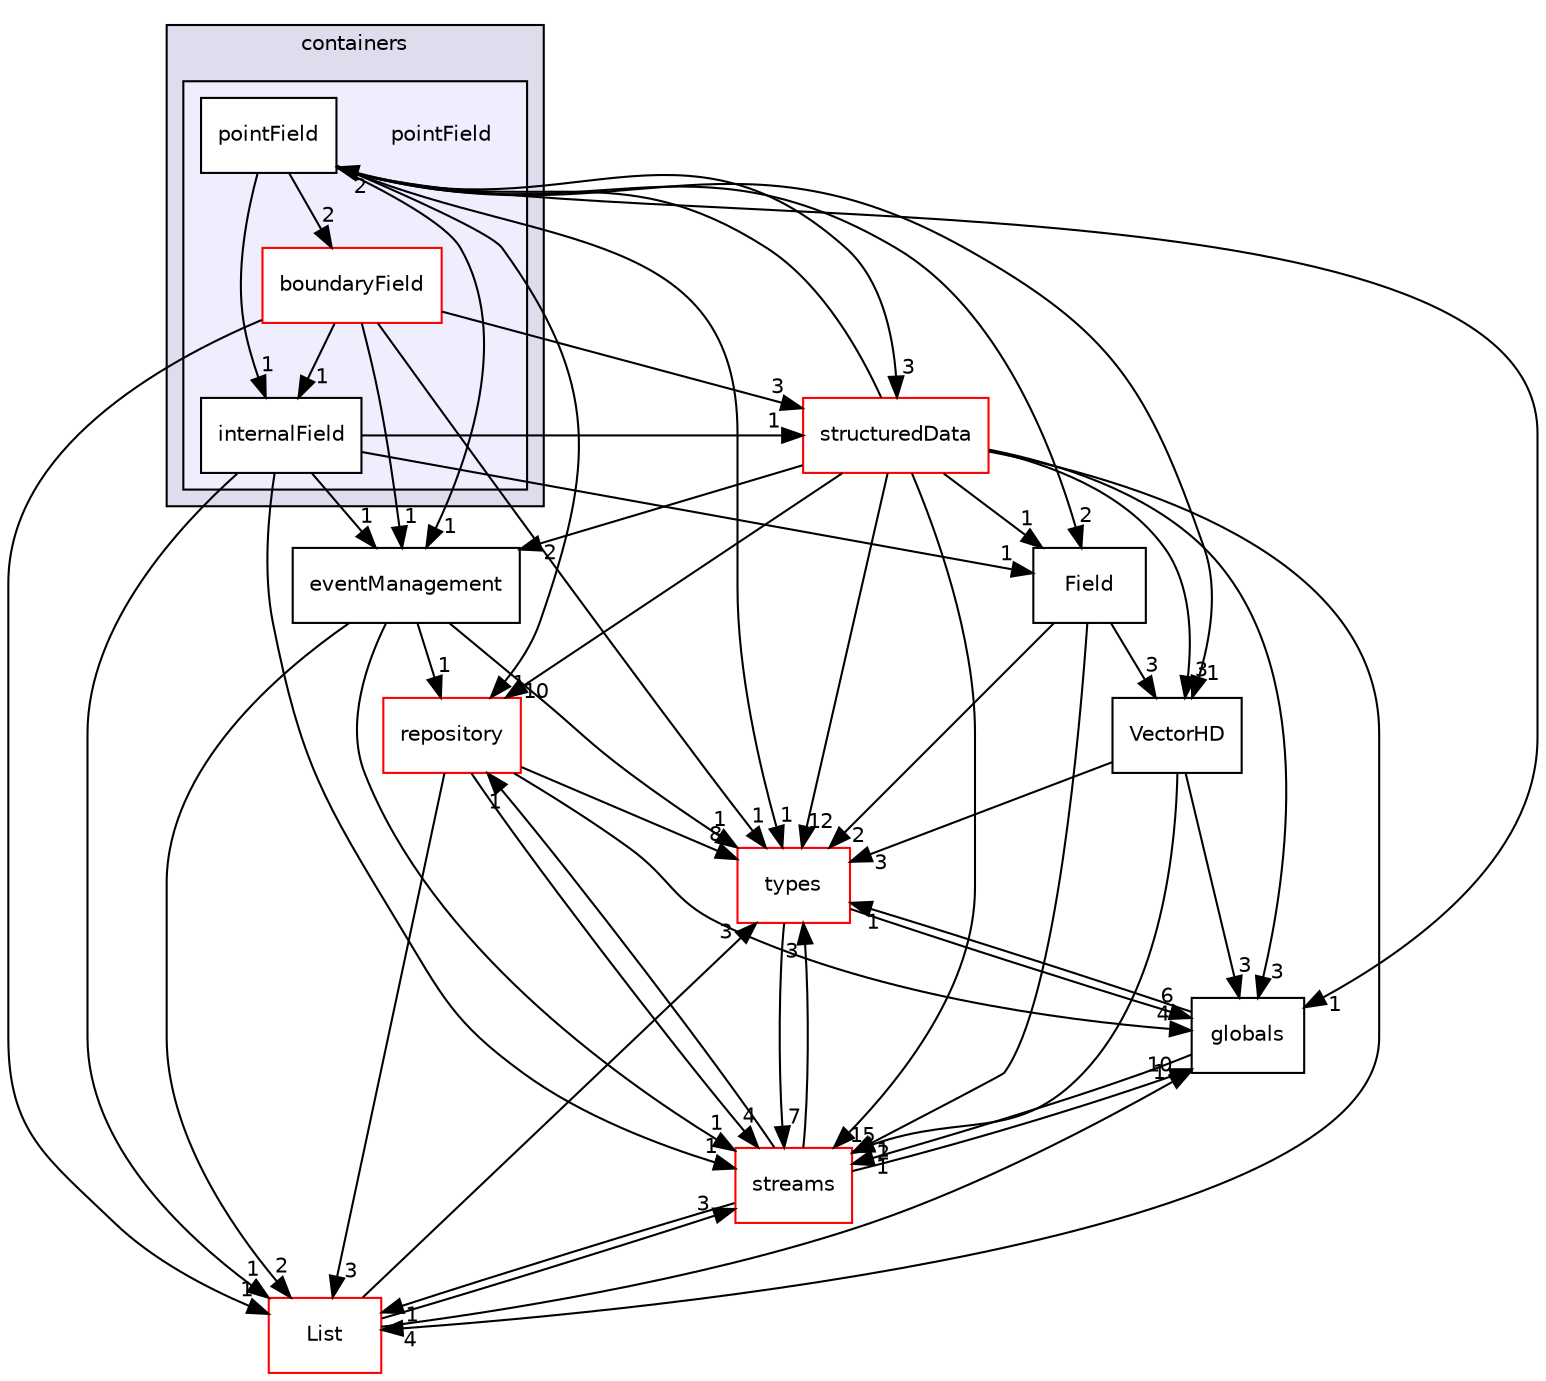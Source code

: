 digraph "src/phasicFlow/containers/pointField" {
  compound=true
  node [ fontsize="10", fontname="Helvetica"];
  edge [ labelfontsize="10", labelfontname="Helvetica"];
  subgraph clusterdir_74a3bd5d559eb2469f344a26dc365ad0 {
    graph [ bgcolor="#ddddee", pencolor="black", label="containers" fontname="Helvetica", fontsize="10", URL="dir_74a3bd5d559eb2469f344a26dc365ad0.html"]
  subgraph clusterdir_e9e787f783a8c65da3b050132fffe244 {
    graph [ bgcolor="#eeeeff", pencolor="black", label="" URL="dir_e9e787f783a8c65da3b050132fffe244.html"];
    dir_e9e787f783a8c65da3b050132fffe244 [shape=plaintext label="pointField"];
    dir_a7b5b55055c0d0d8cb35dad4e9ea05cf [shape=box label="boundaryField" color="red" fillcolor="white" style="filled" URL="dir_a7b5b55055c0d0d8cb35dad4e9ea05cf.html"];
    dir_1c1936ce7c89e92788dcaa02101605d7 [shape=box label="internalField" color="black" fillcolor="white" style="filled" URL="dir_1c1936ce7c89e92788dcaa02101605d7.html"];
    dir_5d8425190fd88646f06580e82eb988ab [shape=box label="pointField" color="black" fillcolor="white" style="filled" URL="dir_5d8425190fd88646f06580e82eb988ab.html"];
  }
  }
  dir_c31af67a0d52993121318aee5d15d930 [shape=box label="eventManagement" URL="dir_c31af67a0d52993121318aee5d15d930.html"];
  dir_0b265ec0eb5bc5fbad75b6fd7b5b024b [shape=box label="structuredData" fillcolor="white" style="filled" color="red" URL="dir_0b265ec0eb5bc5fbad75b6fd7b5b024b.html"];
  dir_8a09dd5b7fce343a5c545316ddba4e1b [shape=box label="repository" fillcolor="white" style="filled" color="red" URL="dir_8a09dd5b7fce343a5c545316ddba4e1b.html"];
  dir_e8baec020e471dff3bc06b812491e6c5 [shape=box label="types" fillcolor="white" style="filled" color="red" URL="dir_e8baec020e471dff3bc06b812491e6c5.html"];
  dir_0188d416f4dc3fe2d73e6709e73f243f [shape=box label="List" fillcolor="white" style="filled" color="red" URL="dir_0188d416f4dc3fe2d73e6709e73f243f.html"];
  dir_85497c7e58043584c333050bd80e3172 [shape=box label="Field" URL="dir_85497c7e58043584c333050bd80e3172.html"];
  dir_5f6559faa080c0b07ec2a71fd7e912fc [shape=box label="globals" URL="dir_5f6559faa080c0b07ec2a71fd7e912fc.html"];
  dir_b13948a90891cb8a59f39ab8c50a8102 [shape=box label="streams" fillcolor="white" style="filled" color="red" URL="dir_b13948a90891cb8a59f39ab8c50a8102.html"];
  dir_6e5937d7e5e1e467a126da306e3d0a5a [shape=box label="VectorHD" URL="dir_6e5937d7e5e1e467a126da306e3d0a5a.html"];
  dir_5d8425190fd88646f06580e82eb988ab->dir_c31af67a0d52993121318aee5d15d930 [headlabel="1", labeldistance=1.5 headhref="dir_000104_000115.html"];
  dir_5d8425190fd88646f06580e82eb988ab->dir_0b265ec0eb5bc5fbad75b6fd7b5b024b [headlabel="3", labeldistance=1.5 headhref="dir_000104_000032.html"];
  dir_5d8425190fd88646f06580e82eb988ab->dir_8a09dd5b7fce343a5c545316ddba4e1b [headlabel="1", labeldistance=1.5 headhref="dir_000104_000124.html"];
  dir_5d8425190fd88646f06580e82eb988ab->dir_e8baec020e471dff3bc06b812491e6c5 [headlabel="1", labeldistance=1.5 headhref="dir_000104_000175.html"];
  dir_5d8425190fd88646f06580e82eb988ab->dir_85497c7e58043584c333050bd80e3172 [headlabel="2", labeldistance=1.5 headhref="dir_000104_000086.html"];
  dir_5d8425190fd88646f06580e82eb988ab->dir_1c1936ce7c89e92788dcaa02101605d7 [headlabel="1", labeldistance=1.5 headhref="dir_000104_000103.html"];
  dir_5d8425190fd88646f06580e82eb988ab->dir_a7b5b55055c0d0d8cb35dad4e9ea05cf [headlabel="2", labeldistance=1.5 headhref="dir_000104_000097.html"];
  dir_5d8425190fd88646f06580e82eb988ab->dir_5f6559faa080c0b07ec2a71fd7e912fc [headlabel="1", labeldistance=1.5 headhref="dir_000104_000117.html"];
  dir_5d8425190fd88646f06580e82eb988ab->dir_6e5937d7e5e1e467a126da306e3d0a5a [headlabel="1", labeldistance=1.5 headhref="dir_000104_000110.html"];
  dir_c31af67a0d52993121318aee5d15d930->dir_8a09dd5b7fce343a5c545316ddba4e1b [headlabel="1", labeldistance=1.5 headhref="dir_000115_000124.html"];
  dir_c31af67a0d52993121318aee5d15d930->dir_e8baec020e471dff3bc06b812491e6c5 [headlabel="1", labeldistance=1.5 headhref="dir_000115_000175.html"];
  dir_c31af67a0d52993121318aee5d15d930->dir_0188d416f4dc3fe2d73e6709e73f243f [headlabel="2", labeldistance=1.5 headhref="dir_000115_000088.html"];
  dir_c31af67a0d52993121318aee5d15d930->dir_b13948a90891cb8a59f39ab8c50a8102 [headlabel="1", labeldistance=1.5 headhref="dir_000115_000131.html"];
  dir_0b265ec0eb5bc5fbad75b6fd7b5b024b->dir_5d8425190fd88646f06580e82eb988ab [headlabel="2", labeldistance=1.5 headhref="dir_000032_000104.html"];
  dir_0b265ec0eb5bc5fbad75b6fd7b5b024b->dir_c31af67a0d52993121318aee5d15d930 [headlabel="2", labeldistance=1.5 headhref="dir_000032_000115.html"];
  dir_0b265ec0eb5bc5fbad75b6fd7b5b024b->dir_8a09dd5b7fce343a5c545316ddba4e1b [headlabel="10", labeldistance=1.5 headhref="dir_000032_000124.html"];
  dir_0b265ec0eb5bc5fbad75b6fd7b5b024b->dir_e8baec020e471dff3bc06b812491e6c5 [headlabel="12", labeldistance=1.5 headhref="dir_000032_000175.html"];
  dir_0b265ec0eb5bc5fbad75b6fd7b5b024b->dir_0188d416f4dc3fe2d73e6709e73f243f [headlabel="4", labeldistance=1.5 headhref="dir_000032_000088.html"];
  dir_0b265ec0eb5bc5fbad75b6fd7b5b024b->dir_85497c7e58043584c333050bd80e3172 [headlabel="1", labeldistance=1.5 headhref="dir_000032_000086.html"];
  dir_0b265ec0eb5bc5fbad75b6fd7b5b024b->dir_5f6559faa080c0b07ec2a71fd7e912fc [headlabel="3", labeldistance=1.5 headhref="dir_000032_000117.html"];
  dir_0b265ec0eb5bc5fbad75b6fd7b5b024b->dir_b13948a90891cb8a59f39ab8c50a8102 [headlabel="15", labeldistance=1.5 headhref="dir_000032_000131.html"];
  dir_0b265ec0eb5bc5fbad75b6fd7b5b024b->dir_6e5937d7e5e1e467a126da306e3d0a5a [headlabel="3", labeldistance=1.5 headhref="dir_000032_000110.html"];
  dir_8a09dd5b7fce343a5c545316ddba4e1b->dir_e8baec020e471dff3bc06b812491e6c5 [headlabel="8", labeldistance=1.5 headhref="dir_000124_000175.html"];
  dir_8a09dd5b7fce343a5c545316ddba4e1b->dir_0188d416f4dc3fe2d73e6709e73f243f [headlabel="3", labeldistance=1.5 headhref="dir_000124_000088.html"];
  dir_8a09dd5b7fce343a5c545316ddba4e1b->dir_5f6559faa080c0b07ec2a71fd7e912fc [headlabel="4", labeldistance=1.5 headhref="dir_000124_000117.html"];
  dir_8a09dd5b7fce343a5c545316ddba4e1b->dir_b13948a90891cb8a59f39ab8c50a8102 [headlabel="4", labeldistance=1.5 headhref="dir_000124_000131.html"];
  dir_e8baec020e471dff3bc06b812491e6c5->dir_5f6559faa080c0b07ec2a71fd7e912fc [headlabel="6", labeldistance=1.5 headhref="dir_000175_000117.html"];
  dir_e8baec020e471dff3bc06b812491e6c5->dir_b13948a90891cb8a59f39ab8c50a8102 [headlabel="7", labeldistance=1.5 headhref="dir_000175_000131.html"];
  dir_0188d416f4dc3fe2d73e6709e73f243f->dir_e8baec020e471dff3bc06b812491e6c5 [headlabel="3", labeldistance=1.5 headhref="dir_000088_000175.html"];
  dir_0188d416f4dc3fe2d73e6709e73f243f->dir_5f6559faa080c0b07ec2a71fd7e912fc [headlabel="1", labeldistance=1.5 headhref="dir_000088_000117.html"];
  dir_0188d416f4dc3fe2d73e6709e73f243f->dir_b13948a90891cb8a59f39ab8c50a8102 [headlabel="3", labeldistance=1.5 headhref="dir_000088_000131.html"];
  dir_85497c7e58043584c333050bd80e3172->dir_e8baec020e471dff3bc06b812491e6c5 [headlabel="2", labeldistance=1.5 headhref="dir_000086_000175.html"];
  dir_85497c7e58043584c333050bd80e3172->dir_b13948a90891cb8a59f39ab8c50a8102 [headlabel="1", labeldistance=1.5 headhref="dir_000086_000131.html"];
  dir_85497c7e58043584c333050bd80e3172->dir_6e5937d7e5e1e467a126da306e3d0a5a [headlabel="3", labeldistance=1.5 headhref="dir_000086_000110.html"];
  dir_1c1936ce7c89e92788dcaa02101605d7->dir_c31af67a0d52993121318aee5d15d930 [headlabel="1", labeldistance=1.5 headhref="dir_000103_000115.html"];
  dir_1c1936ce7c89e92788dcaa02101605d7->dir_0b265ec0eb5bc5fbad75b6fd7b5b024b [headlabel="1", labeldistance=1.5 headhref="dir_000103_000032.html"];
  dir_1c1936ce7c89e92788dcaa02101605d7->dir_0188d416f4dc3fe2d73e6709e73f243f [headlabel="1", labeldistance=1.5 headhref="dir_000103_000088.html"];
  dir_1c1936ce7c89e92788dcaa02101605d7->dir_85497c7e58043584c333050bd80e3172 [headlabel="1", labeldistance=1.5 headhref="dir_000103_000086.html"];
  dir_1c1936ce7c89e92788dcaa02101605d7->dir_b13948a90891cb8a59f39ab8c50a8102 [headlabel="1", labeldistance=1.5 headhref="dir_000103_000131.html"];
  dir_a7b5b55055c0d0d8cb35dad4e9ea05cf->dir_c31af67a0d52993121318aee5d15d930 [headlabel="1", labeldistance=1.5 headhref="dir_000097_000115.html"];
  dir_a7b5b55055c0d0d8cb35dad4e9ea05cf->dir_0b265ec0eb5bc5fbad75b6fd7b5b024b [headlabel="3", labeldistance=1.5 headhref="dir_000097_000032.html"];
  dir_a7b5b55055c0d0d8cb35dad4e9ea05cf->dir_e8baec020e471dff3bc06b812491e6c5 [headlabel="1", labeldistance=1.5 headhref="dir_000097_000175.html"];
  dir_a7b5b55055c0d0d8cb35dad4e9ea05cf->dir_0188d416f4dc3fe2d73e6709e73f243f [headlabel="1", labeldistance=1.5 headhref="dir_000097_000088.html"];
  dir_a7b5b55055c0d0d8cb35dad4e9ea05cf->dir_1c1936ce7c89e92788dcaa02101605d7 [headlabel="1", labeldistance=1.5 headhref="dir_000097_000103.html"];
  dir_5f6559faa080c0b07ec2a71fd7e912fc->dir_e8baec020e471dff3bc06b812491e6c5 [headlabel="1", labeldistance=1.5 headhref="dir_000117_000175.html"];
  dir_5f6559faa080c0b07ec2a71fd7e912fc->dir_b13948a90891cb8a59f39ab8c50a8102 [headlabel="1", labeldistance=1.5 headhref="dir_000117_000131.html"];
  dir_b13948a90891cb8a59f39ab8c50a8102->dir_8a09dd5b7fce343a5c545316ddba4e1b [headlabel="1", labeldistance=1.5 headhref="dir_000131_000124.html"];
  dir_b13948a90891cb8a59f39ab8c50a8102->dir_e8baec020e471dff3bc06b812491e6c5 [headlabel="3", labeldistance=1.5 headhref="dir_000131_000175.html"];
  dir_b13948a90891cb8a59f39ab8c50a8102->dir_0188d416f4dc3fe2d73e6709e73f243f [headlabel="1", labeldistance=1.5 headhref="dir_000131_000088.html"];
  dir_b13948a90891cb8a59f39ab8c50a8102->dir_5f6559faa080c0b07ec2a71fd7e912fc [headlabel="10", labeldistance=1.5 headhref="dir_000131_000117.html"];
  dir_6e5937d7e5e1e467a126da306e3d0a5a->dir_e8baec020e471dff3bc06b812491e6c5 [headlabel="3", labeldistance=1.5 headhref="dir_000110_000175.html"];
  dir_6e5937d7e5e1e467a126da306e3d0a5a->dir_5f6559faa080c0b07ec2a71fd7e912fc [headlabel="3", labeldistance=1.5 headhref="dir_000110_000117.html"];
  dir_6e5937d7e5e1e467a126da306e3d0a5a->dir_b13948a90891cb8a59f39ab8c50a8102 [headlabel="2", labeldistance=1.5 headhref="dir_000110_000131.html"];
}
